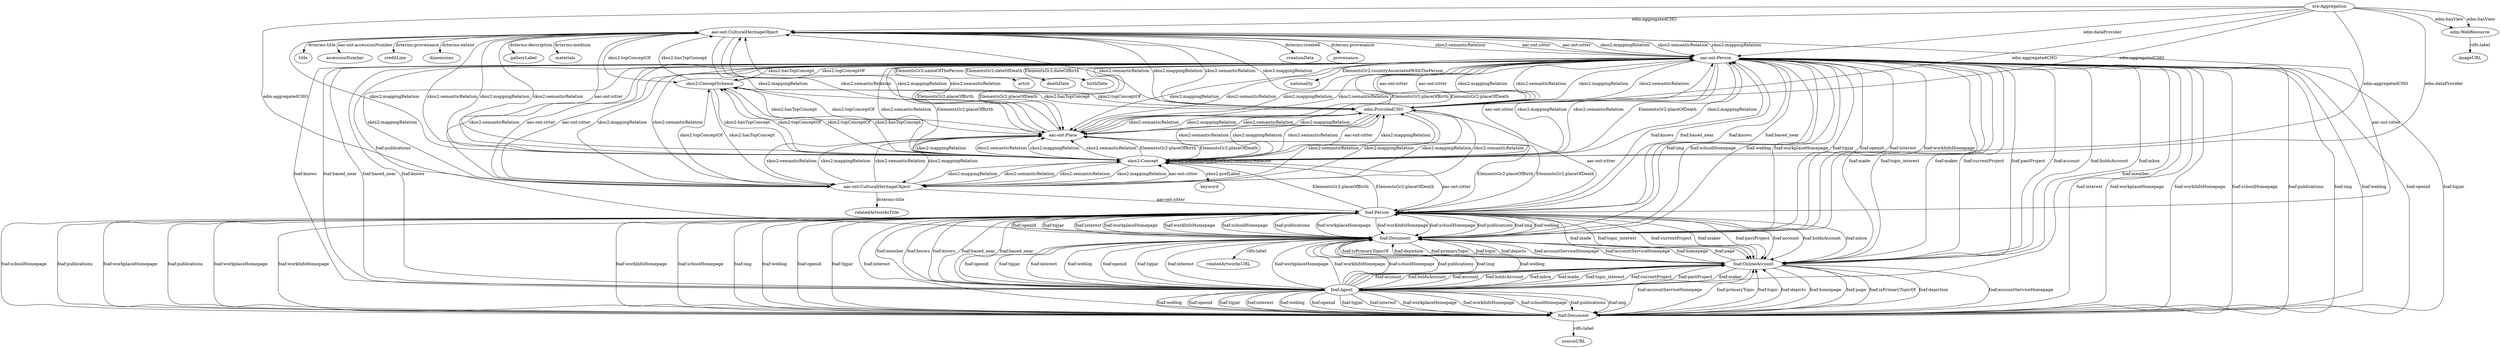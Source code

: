digraph {
  creationDate [type=attribute_name,label=creationDate]
  "aac-ont:CulturalHeritageObject1" [type=class_uri,label="aac-ont:CulturalHeritageObject"]
  provenance [type=attribute_name,label=provenance]
  imageURL [type=attribute_name,label=imageURL]
  "edm:WebResource1" [type=class_uri,label="edm:WebResource"]
  relatedArtworksURL [type=attribute_name,label=relatedArtworksURL]
  "foaf:Document1" [type=class_uri,label="foaf:Document"]
  title [type=attribute_name,label=title]
  sourceURL [type=attribute_name,label=sourceURL]
  "foaf:Document2" [type=class_uri,label="foaf:Document"]
  accessionNumber [type=attribute_name,label=accessionNumber]
  creditLine [type=attribute_name,label=creditLine]
  relatedArtworksTitle [type=attribute_name,label=relatedArtworksTitle]
  "aac-ont:CulturalHeritageObject2" [type=class_uri,label="aac-ont:CulturalHeritageObject"]
  dimensions [type=attribute_name,label=dimensions]
  artist [type=attribute_name,label=artist]
  "aac-ont:Person1" [type=class_uri,label="aac-ont:Person"]
  deathDate [type=attribute_name,label=deathDate]
  galleryLabel [type=attribute_name,label=galleryLabel]
  birthDate [type=attribute_name,label=birthDate]
  materials [type=attribute_name,label=materials]
  keyword [type=attribute_name,label=keyword]
  "skos2:Concept1" [type=class_uri,label="skos2:Concept"]
  nationality [type=attribute_name,label=nationality]
  "ore:Aggregation" [type=class_uri,label="ore:Aggregation"]
  "foaf:Person" [type=class_uri,label="foaf:Person"]
  "foaf:Agent" [type=class_uri,label="foaf:Agent"]
  "foaf:OnlineAccount" [type=class_uri,label="foaf:OnlineAccount"]
  "aac-ont:Place" [type=class_uri,label="aac-ont:Place"]
  "edm:ProvidedCHO" [type=class_uri,label="edm:ProvidedCHO"]
  "skos2:ConceptScheme" [type=class_uri,label="skos2:ConceptScheme"]
  "aac-ont:CulturalHeritageObject1" -> creationDate [label="dcterms:created",type=st_property_uri]
  "aac-ont:CulturalHeritageObject1" -> provenance [label="dcterms:provenance",type=st_property_uri]
  "edm:WebResource1" -> imageURL [label="rdfs:label",type=st_property_uri]
  "foaf:Document1" -> relatedArtworksURL [label="rdfs:label",type=st_property_uri]
  "aac-ont:CulturalHeritageObject1" -> title [label="dcterms:title",type=st_property_uri]
  "foaf:Document2" -> sourceURL [label="rdfs:label",type=st_property_uri]
  "aac-ont:CulturalHeritageObject1" -> accessionNumber [label="aac-ont:accessionNumber",type=st_property_uri]
  "aac-ont:CulturalHeritageObject1" -> creditLine [label="dcterms:provenance",type=st_property_uri]
  "aac-ont:CulturalHeritageObject2" -> relatedArtworksTitle [label="dcterms:title",type=st_property_uri]
  "aac-ont:CulturalHeritageObject1" -> dimensions [label="dcterms:extent",type=st_property_uri]
  "aac-ont:Person1" -> artist [label="ElementsGr2:nameOfThePerson",type=st_property_uri]
  "aac-ont:Person1" -> deathDate [label="ElementsGr2:dateOfDeath",type=st_property_uri]
  "aac-ont:CulturalHeritageObject1" -> galleryLabel [label="dcterms:description",type=st_property_uri]
  "aac-ont:Person1" -> birthDate [label="ElementsGr2:dateOfBirth",type=st_property_uri]
  "aac-ont:CulturalHeritageObject1" -> materials [label="dcterms:medium",type=st_property_uri]
  "skos2:Concept1" -> keyword [label="skos2:prefLabel",type=st_property_uri]
  "aac-ont:Person1" -> nationality [label="ElementsGr2:countryAssociatedWithThePerson",type=st_property_uri]
  "aac-ont:CulturalHeritageObject1" -> "aac-ont:Person1" [label="aac-ont:sitter",type=direct_property_uri,weight=1]
  "aac-ont:CulturalHeritageObject2" -> "aac-ont:Person1" [label="aac-ont:sitter",type=direct_property_uri,weight=1]
  "ore:Aggregation" -> "edm:WebResource1" [label="edm:hasView",type=direct_property_uri,weight=1]
  "foaf:Person" -> "foaf:Document1" [label="foaf:workplaceHomepage",type=direct_property_uri,weight=1]
  "foaf:Person" -> "foaf:Document2" [label="foaf:workplaceHomepage",type=direct_property_uri,weight=1]
  "foaf:Person" -> "foaf:Document1" [label="foaf:workInfoHomepage",type=direct_property_uri,weight=1]
  "foaf:Person" -> "foaf:Document2" [label="foaf:workInfoHomepage",type=direct_property_uri,weight=1]
  "foaf:Person" -> "foaf:Document1" [label="foaf:schoolHomepage",type=direct_property_uri,weight=1]
  "foaf:Person" -> "foaf:Document2" [label="foaf:schoolHomepage",type=direct_property_uri,weight=1]
  "foaf:Person" -> "foaf:Document1" [label="foaf:publications",type=direct_property_uri,weight=1]
  "foaf:Person" -> "foaf:Document2" [label="foaf:publications",type=direct_property_uri,weight=1]
  "foaf:Agent" -> "foaf:Document1" [label="foaf:weblog",type=direct_property_uri,weight=1]
  "foaf:Agent" -> "foaf:Document2" [label="foaf:weblog",type=direct_property_uri,weight=1]
  "foaf:Agent" -> "foaf:Document1" [label="foaf:openid",type=direct_property_uri,weight=1]
  "foaf:Agent" -> "foaf:Document2" [label="foaf:openid",type=direct_property_uri,weight=1]
  "foaf:Agent" -> "foaf:Document1" [label="foaf:tipjar",type=direct_property_uri,weight=1]
  "foaf:Agent" -> "foaf:Document2" [label="foaf:tipjar",type=direct_property_uri,weight=1]
  "foaf:Agent" -> "foaf:Document1" [label="foaf:interest",type=direct_property_uri,weight=1]
  "foaf:Agent" -> "foaf:Document2" [label="foaf:interest",type=direct_property_uri,weight=1]
  "foaf:OnlineAccount" -> "foaf:Document1" [label="foaf:accountServiceHomepage",type=direct_property_uri,weight=1]
  "foaf:OnlineAccount" -> "foaf:Document2" [label="foaf:accountServiceHomepage",type=direct_property_uri,weight=1]
  "aac-ont:Person1" -> "aac-ont:Place" [label="ElementsGr2:placeOfBirth",type=direct_property_uri,weight=1]
  "aac-ont:Person1" -> "aac-ont:Place" [label="ElementsGr2:placeOfDeath",type=direct_property_uri,weight=1]
  "edm:ProvidedCHO" -> "aac-ont:Person1" [label="aac-ont:sitter",type=direct_property_uri,weight=1]
  "skos2:Concept1" -> "skos2:Concept1" [label="skos2:mappingRelation",type=direct_property_uri,weight=1]
  "skos2:Concept1" -> "skos2:Concept1" [label="skos2:semanticRelation",type=direct_property_uri,weight=1]
  "skos2:Concept1" -> "skos2:ConceptScheme" [label="skos2:topConceptOf",type=direct_property_uri,weight=1]
  "skos2:ConceptScheme" -> "skos2:Concept1" [label="skos2:hasTopConcept",type=direct_property_uri,weight=1]
  "ore:Aggregation" -> "edm:ProvidedCHO" [label="edm:aggregatedCHO",type=direct_property_uri,weight=1]
  "foaf:Person" -> "foaf:Person" [label="foaf:knows",type=direct_property_uri,weight=1]
  "foaf:Agent" -> "foaf:OnlineAccount" [label="foaf:account",type=direct_property_uri,weight=1]
  "foaf:Agent" -> "foaf:OnlineAccount" [label="foaf:holdsAccount",type=direct_property_uri,weight=1]
  "aac-ont:CulturalHeritageObject1" -> "aac-ont:Person1" [label="aac-ont:sitter",type=inherited,weight=4]
  "aac-ont:CulturalHeritageObject2" -> "aac-ont:Person1" [label="aac-ont:sitter",type=inherited,weight=4]
  "aac-ont:CulturalHeritageObject1" -> "aac-ont:Person1" [label="skos2:mappingRelation",type=inherited,weight=4]
  "aac-ont:CulturalHeritageObject2" -> "aac-ont:Person1" [label="skos2:mappingRelation",type=inherited,weight=4]
  "aac-ont:CulturalHeritageObject1" -> "aac-ont:Person1" [label="skos2:semanticRelation",type=inherited,weight=4]
  "aac-ont:CulturalHeritageObject2" -> "aac-ont:Person1" [label="skos2:semanticRelation",type=inherited,weight=4]
  "aac-ont:CulturalHeritageObject1" -> "skos2:Concept1" [label="aac-ont:sitter",type=inherited,weight=4]
  "aac-ont:CulturalHeritageObject2" -> "skos2:Concept1" [label="aac-ont:sitter",type=inherited,weight=4]
  "aac-ont:CulturalHeritageObject1" -> "skos2:Concept1" [label="skos2:mappingRelation",type=inherited,weight=4]
  "aac-ont:CulturalHeritageObject2" -> "skos2:Concept1" [label="skos2:mappingRelation",type=inherited,weight=4]
  "aac-ont:CulturalHeritageObject1" -> "skos2:Concept1" [label="skos2:semanticRelation",type=inherited,weight=4]
  "aac-ont:CulturalHeritageObject2" -> "skos2:Concept1" [label="skos2:semanticRelation",type=inherited,weight=4]
  "aac-ont:CulturalHeritageObject1" -> "foaf:Person" [label="aac-ont:sitter",type=inherited,weight=4]
  "aac-ont:CulturalHeritageObject2" -> "foaf:Person" [label="aac-ont:sitter",type=inherited,weight=4]
  "aac-ont:CulturalHeritageObject1" -> "aac-ont:Place" [label="skos2:mappingRelation",type=inherited,weight=4]
  "aac-ont:CulturalHeritageObject2" -> "aac-ont:Place" [label="skos2:mappingRelation",type=inherited,weight=4]
  "aac-ont:CulturalHeritageObject1" -> "aac-ont:Place" [label="skos2:semanticRelation",type=inherited,weight=4]
  "aac-ont:CulturalHeritageObject2" -> "aac-ont:Place" [label="skos2:semanticRelation",type=inherited,weight=4]
  "aac-ont:CulturalHeritageObject1" -> "edm:ProvidedCHO" [label="skos2:mappingRelation",type=inherited,weight=4]
  "aac-ont:CulturalHeritageObject2" -> "edm:ProvidedCHO" [label="skos2:mappingRelation",type=inherited,weight=4]
  "aac-ont:CulturalHeritageObject1" -> "edm:ProvidedCHO" [label="skos2:semanticRelation",type=inherited,weight=4]
  "aac-ont:CulturalHeritageObject2" -> "edm:ProvidedCHO" [label="skos2:semanticRelation",type=inherited,weight=4]
  "aac-ont:CulturalHeritageObject1" -> "skos2:ConceptScheme" [label="skos2:topConceptOf",type=inherited,weight=4]
  "aac-ont:CulturalHeritageObject2" -> "skos2:ConceptScheme" [label="skos2:topConceptOf",type=inherited,weight=4]
  "foaf:Document1" -> "foaf:OnlineAccount" [label="foaf:primaryTopic",type=inherited,weight=4]
  "foaf:Document2" -> "foaf:OnlineAccount" [label="foaf:primaryTopic",type=inherited,weight=4]
  "foaf:Document1" -> "foaf:OnlineAccount" [label="foaf:topic",type=inherited,weight=4]
  "foaf:Document2" -> "foaf:OnlineAccount" [label="foaf:topic",type=inherited,weight=4]
  "foaf:Document1" -> "foaf:OnlineAccount" [label="foaf:depicts",type=inherited,weight=4]
  "foaf:Document2" -> "foaf:OnlineAccount" [label="foaf:depicts",type=inherited,weight=4]
  "aac-ont:Person1" -> "aac-ont:CulturalHeritageObject1" [label="skos2:mappingRelation",type=inherited,weight=4]
  "aac-ont:Person1" -> "aac-ont:CulturalHeritageObject2" [label="skos2:mappingRelation",type=inherited,weight=4]
  "aac-ont:Person1" -> "aac-ont:CulturalHeritageObject1" [label="skos2:semanticRelation",type=inherited,weight=4]
  "aac-ont:Person1" -> "aac-ont:CulturalHeritageObject2" [label="skos2:semanticRelation",type=inherited,weight=4]
  "aac-ont:Person1" -> "foaf:Document1" [label="foaf:workplaceHomepage",type=inherited,weight=4]
  "aac-ont:Person1" -> "foaf:Document2" [label="foaf:workplaceHomepage",type=inherited,weight=4]
  "aac-ont:Person1" -> "foaf:Document1" [label="foaf:workInfoHomepage",type=inherited,weight=4]
  "aac-ont:Person1" -> "foaf:Document2" [label="foaf:workInfoHomepage",type=inherited,weight=4]
  "aac-ont:Person1" -> "foaf:Document1" [label="foaf:schoolHomepage",type=inherited,weight=4]
  "aac-ont:Person1" -> "foaf:Document2" [label="foaf:schoolHomepage",type=inherited,weight=4]
  "aac-ont:Person1" -> "foaf:Document1" [label="foaf:publications",type=inherited,weight=4]
  "aac-ont:Person1" -> "foaf:Document2" [label="foaf:publications",type=inherited,weight=4]
  "aac-ont:Person1" -> "foaf:Document1" [label="foaf:img",type=inherited,weight=4]
  "aac-ont:Person1" -> "foaf:Document2" [label="foaf:img",type=inherited,weight=4]
  "aac-ont:Person1" -> "foaf:Document1" [label="foaf:weblog",type=inherited,weight=4]
  "aac-ont:Person1" -> "foaf:Document2" [label="foaf:weblog",type=inherited,weight=4]
  "aac-ont:Person1" -> "foaf:Document1" [label="foaf:openid",type=inherited,weight=4]
  "aac-ont:Person1" -> "foaf:Document2" [label="foaf:openid",type=inherited,weight=4]
  "aac-ont:Person1" -> "foaf:Document1" [label="foaf:tipjar",type=inherited,weight=4]
  "aac-ont:Person1" -> "foaf:Document2" [label="foaf:tipjar",type=inherited,weight=4]
  "aac-ont:Person1" -> "foaf:Document1" [label="foaf:interest",type=inherited,weight=4]
  "aac-ont:Person1" -> "foaf:Document2" [label="foaf:interest",type=inherited,weight=4]
  "aac-ont:Person1" -> "skos2:Concept1" [label="ElementsGr2:placeOfBirth",type=inherited,weight=4]
  "aac-ont:Person1" -> "skos2:Concept1" [label="ElementsGr2:placeOfDeath",type=inherited,weight=4]
  "aac-ont:Person1" -> "skos2:Concept1" [label="skos2:mappingRelation",type=inherited,weight=4]
  "aac-ont:Person1" -> "skos2:Concept1" [label="skos2:semanticRelation",type=inherited,weight=4]
  "aac-ont:Person1" -> "foaf:Person" [label="foaf:knows",type=inherited,weight=4]
  "aac-ont:Person1" -> "foaf:Person" [label="foaf:based_near",type=inherited,weight=4]
  "aac-ont:Person1" -> "foaf:Agent" [label="foaf:knows",type=inherited,weight=4]
  "aac-ont:Person1" -> "foaf:Agent" [label="foaf:based_near",type=inherited,weight=4]
  "aac-ont:Person1" -> "foaf:OnlineAccount" [label="foaf:currentProject",type=inherited,weight=4]
  "aac-ont:Person1" -> "foaf:OnlineAccount" [label="foaf:pastProject",type=inherited,weight=4]
  "aac-ont:Person1" -> "foaf:OnlineAccount" [label="foaf:account",type=inherited,weight=4]
  "aac-ont:Person1" -> "foaf:OnlineAccount" [label="foaf:holdsAccount",type=inherited,weight=4]
  "aac-ont:Person1" -> "foaf:OnlineAccount" [label="foaf:mbox",type=inherited,weight=4]
  "aac-ont:Person1" -> "foaf:OnlineAccount" [label="foaf:made",type=inherited,weight=4]
  "aac-ont:Person1" -> "foaf:OnlineAccount" [label="foaf:topic_interest",type=inherited,weight=4]
  "aac-ont:Person1" -> "aac-ont:Place" [label="ElementsGr2:placeOfBirth",type=inherited,weight=4]
  "aac-ont:Person1" -> "aac-ont:Place" [label="ElementsGr2:placeOfDeath",type=inherited,weight=4]
  "aac-ont:Person1" -> "aac-ont:Place" [label="skos2:mappingRelation",type=inherited,weight=4]
  "aac-ont:Person1" -> "aac-ont:Place" [label="skos2:semanticRelation",type=inherited,weight=4]
  "aac-ont:Person1" -> "edm:ProvidedCHO" [label="skos2:mappingRelation",type=inherited,weight=4]
  "aac-ont:Person1" -> "edm:ProvidedCHO" [label="skos2:semanticRelation",type=inherited,weight=4]
  "aac-ont:Person1" -> "skos2:ConceptScheme" [label="skos2:topConceptOf",type=inherited,weight=4]
  "skos2:Concept1" -> "aac-ont:CulturalHeritageObject1" [label="skos2:mappingRelation",type=inherited,weight=4]
  "skos2:Concept1" -> "aac-ont:CulturalHeritageObject2" [label="skos2:mappingRelation",type=inherited,weight=4]
  "skos2:Concept1" -> "aac-ont:CulturalHeritageObject1" [label="skos2:semanticRelation",type=inherited,weight=4]
  "skos2:Concept1" -> "aac-ont:CulturalHeritageObject2" [label="skos2:semanticRelation",type=inherited,weight=4]
  "skos2:Concept1" -> "aac-ont:Person1" [label="skos2:mappingRelation",type=inherited,weight=4]
  "skos2:Concept1" -> "aac-ont:Person1" [label="skos2:semanticRelation",type=inherited,weight=4]
  "skos2:Concept1" -> "aac-ont:Person1" [label="aac-ont:sitter",type=inherited,weight=4]
  "skos2:Concept1" -> "foaf:Person" [label="aac-ont:sitter",type=inherited,weight=4]
  "skos2:Concept1" -> "aac-ont:Place" [label="skos2:mappingRelation",type=inherited,weight=4]
  "skos2:Concept1" -> "aac-ont:Place" [label="skos2:semanticRelation",type=inherited,weight=4]
  "skos2:Concept1" -> "aac-ont:Place" [label="ElementsGr2:placeOfBirth",type=inherited,weight=4]
  "skos2:Concept1" -> "aac-ont:Place" [label="ElementsGr2:placeOfDeath",type=inherited,weight=4]
  "skos2:Concept1" -> "edm:ProvidedCHO" [label="skos2:mappingRelation",type=inherited,weight=4]
  "skos2:Concept1" -> "edm:ProvidedCHO" [label="skos2:semanticRelation",type=inherited,weight=4]
  "skos2:Concept1" -> "skos2:ConceptScheme" [label="skos2:topConceptOf",type=inherited,weight=4]
  "ore:Aggregation" -> "aac-ont:CulturalHeritageObject1" [label="edm:aggregatedCHO",type=inherited,weight=4]
  "ore:Aggregation" -> "aac-ont:CulturalHeritageObject2" [label="edm:aggregatedCHO",type=inherited,weight=4]
  "ore:Aggregation" -> "edm:WebResource1" [label="edm:hasView",type=inherited,weight=4]
  "ore:Aggregation" -> "aac-ont:Person1" [label="edm:dataProvider",type=inherited,weight=4]
  "ore:Aggregation" -> "skos2:Concept1" [label="edm:aggregatedCHO",type=inherited,weight=4]
  "ore:Aggregation" -> "skos2:Concept1" [label="edm:dataProvider",type=inherited,weight=4]
  "ore:Aggregation" -> "edm:ProvidedCHO" [label="edm:aggregatedCHO",type=inherited,weight=4]
  "foaf:Person" -> "foaf:Document1" [label="foaf:workplaceHomepage",type=inherited,weight=4]
  "foaf:Person" -> "foaf:Document2" [label="foaf:workplaceHomepage",type=inherited,weight=4]
  "foaf:Person" -> "foaf:Document1" [label="foaf:workInfoHomepage",type=inherited,weight=4]
  "foaf:Person" -> "foaf:Document2" [label="foaf:workInfoHomepage",type=inherited,weight=4]
  "foaf:Person" -> "foaf:Document1" [label="foaf:schoolHomepage",type=inherited,weight=4]
  "foaf:Person" -> "foaf:Document2" [label="foaf:schoolHomepage",type=inherited,weight=4]
  "foaf:Person" -> "foaf:Document1" [label="foaf:publications",type=inherited,weight=4]
  "foaf:Person" -> "foaf:Document2" [label="foaf:publications",type=inherited,weight=4]
  "foaf:Person" -> "foaf:Document1" [label="foaf:img",type=inherited,weight=4]
  "foaf:Person" -> "foaf:Document2" [label="foaf:img",type=inherited,weight=4]
  "foaf:Person" -> "foaf:Document1" [label="foaf:weblog",type=inherited,weight=4]
  "foaf:Person" -> "foaf:Document2" [label="foaf:weblog",type=inherited,weight=4]
  "foaf:Person" -> "foaf:Document1" [label="foaf:openid",type=inherited,weight=4]
  "foaf:Person" -> "foaf:Document2" [label="foaf:openid",type=inherited,weight=4]
  "foaf:Person" -> "foaf:Document1" [label="foaf:tipjar",type=inherited,weight=4]
  "foaf:Person" -> "foaf:Document2" [label="foaf:tipjar",type=inherited,weight=4]
  "foaf:Person" -> "foaf:Document1" [label="foaf:interest",type=inherited,weight=4]
  "foaf:Person" -> "foaf:Document2" [label="foaf:interest",type=inherited,weight=4]
  "foaf:Person" -> "aac-ont:Person1" [label="foaf:knows",type=inherited,weight=4]
  "foaf:Person" -> "aac-ont:Person1" [label="foaf:based_near",type=inherited,weight=4]
  "foaf:Person" -> "skos2:Concept1" [label="ElementsGr2:placeOfBirth",type=inherited,weight=4]
  "foaf:Person" -> "skos2:Concept1" [label="ElementsGr2:placeOfDeath",type=inherited,weight=4]
  "foaf:Person" -> "foaf:Agent" [label="foaf:knows",type=inherited,weight=4]
  "foaf:Person" -> "foaf:Agent" [label="foaf:based_near",type=inherited,weight=4]
  "foaf:Person" -> "foaf:OnlineAccount" [label="foaf:currentProject",type=inherited,weight=4]
  "foaf:Person" -> "foaf:OnlineAccount" [label="foaf:pastProject",type=inherited,weight=4]
  "foaf:Person" -> "foaf:OnlineAccount" [label="foaf:account",type=inherited,weight=4]
  "foaf:Person" -> "foaf:OnlineAccount" [label="foaf:holdsAccount",type=inherited,weight=4]
  "foaf:Person" -> "foaf:OnlineAccount" [label="foaf:mbox",type=inherited,weight=4]
  "foaf:Person" -> "foaf:OnlineAccount" [label="foaf:made",type=inherited,weight=4]
  "foaf:Person" -> "foaf:OnlineAccount" [label="foaf:topic_interest",type=inherited,weight=4]
  "foaf:Person" -> "aac-ont:Place" [label="ElementsGr2:placeOfBirth",type=inherited,weight=4]
  "foaf:Person" -> "aac-ont:Place" [label="ElementsGr2:placeOfDeath",type=inherited,weight=4]
  "foaf:Agent" -> "foaf:Document1" [label="foaf:weblog",type=inherited,weight=4]
  "foaf:Agent" -> "foaf:Document2" [label="foaf:weblog",type=inherited,weight=4]
  "foaf:Agent" -> "foaf:Document1" [label="foaf:openid",type=inherited,weight=4]
  "foaf:Agent" -> "foaf:Document2" [label="foaf:openid",type=inherited,weight=4]
  "foaf:Agent" -> "foaf:Document1" [label="foaf:tipjar",type=inherited,weight=4]
  "foaf:Agent" -> "foaf:Document2" [label="foaf:tipjar",type=inherited,weight=4]
  "foaf:Agent" -> "foaf:Document1" [label="foaf:interest",type=inherited,weight=4]
  "foaf:Agent" -> "foaf:Document2" [label="foaf:interest",type=inherited,weight=4]
  "foaf:Agent" -> "foaf:Document1" [label="foaf:workplaceHomepage",type=inherited,weight=4]
  "foaf:Agent" -> "foaf:Document2" [label="foaf:workplaceHomepage",type=inherited,weight=4]
  "foaf:Agent" -> "foaf:Document1" [label="foaf:workInfoHomepage",type=inherited,weight=4]
  "foaf:Agent" -> "foaf:Document2" [label="foaf:workInfoHomepage",type=inherited,weight=4]
  "foaf:Agent" -> "foaf:Document1" [label="foaf:schoolHomepage",type=inherited,weight=4]
  "foaf:Agent" -> "foaf:Document2" [label="foaf:schoolHomepage",type=inherited,weight=4]
  "foaf:Agent" -> "foaf:Document1" [label="foaf:publications",type=inherited,weight=4]
  "foaf:Agent" -> "foaf:Document2" [label="foaf:publications",type=inherited,weight=4]
  "foaf:Agent" -> "foaf:Document1" [label="foaf:img",type=inherited,weight=4]
  "foaf:Agent" -> "foaf:Document2" [label="foaf:img",type=inherited,weight=4]
  "foaf:Agent" -> "aac-ont:Person1" [label="foaf:knows",type=inherited,weight=4]
  "foaf:Agent" -> "aac-ont:Person1" [label="foaf:based_near",type=inherited,weight=4]
  "foaf:Agent" -> "aac-ont:Person1" [label="foaf:member",type=inherited,weight=4]
  "foaf:Agent" -> "foaf:Person" [label="foaf:knows",type=inherited,weight=4]
  "foaf:Agent" -> "foaf:Person" [label="foaf:based_near",type=inherited,weight=4]
  "foaf:Agent" -> "foaf:Person" [label="foaf:member",type=inherited,weight=4]
  "foaf:Agent" -> "foaf:OnlineAccount" [label="foaf:account",type=inherited,weight=4]
  "foaf:Agent" -> "foaf:OnlineAccount" [label="foaf:holdsAccount",type=inherited,weight=4]
  "foaf:Agent" -> "foaf:OnlineAccount" [label="foaf:mbox",type=inherited,weight=4]
  "foaf:Agent" -> "foaf:OnlineAccount" [label="foaf:made",type=inherited,weight=4]
  "foaf:Agent" -> "foaf:OnlineAccount" [label="foaf:topic_interest",type=inherited,weight=4]
  "foaf:Agent" -> "foaf:OnlineAccount" [label="foaf:currentProject",type=inherited,weight=4]
  "foaf:Agent" -> "foaf:OnlineAccount" [label="foaf:pastProject",type=inherited,weight=4]
  "foaf:OnlineAccount" -> "foaf:Document1" [label="foaf:accountServiceHomepage",type=inherited,weight=4]
  "foaf:OnlineAccount" -> "foaf:Document2" [label="foaf:accountServiceHomepage",type=inherited,weight=4]
  "foaf:OnlineAccount" -> "foaf:Document1" [label="foaf:homepage",type=inherited,weight=4]
  "foaf:OnlineAccount" -> "foaf:Document2" [label="foaf:homepage",type=inherited,weight=4]
  "foaf:OnlineAccount" -> "foaf:Document1" [label="foaf:page",type=inherited,weight=4]
  "foaf:OnlineAccount" -> "foaf:Document2" [label="foaf:page",type=inherited,weight=4]
  "foaf:OnlineAccount" -> "foaf:Document1" [label="foaf:isPrimaryTopicOf",type=inherited,weight=4]
  "foaf:OnlineAccount" -> "foaf:Document2" [label="foaf:isPrimaryTopicOf",type=inherited,weight=4]
  "foaf:OnlineAccount" -> "foaf:Document1" [label="foaf:depiction",type=inherited,weight=4]
  "foaf:OnlineAccount" -> "foaf:Document2" [label="foaf:depiction",type=inherited,weight=4]
  "foaf:OnlineAccount" -> "aac-ont:Person1" [label="foaf:maker",type=inherited,weight=4]
  "foaf:OnlineAccount" -> "foaf:Person" [label="foaf:maker",type=inherited,weight=4]
  "foaf:OnlineAccount" -> "foaf:Agent" [label="foaf:maker",type=inherited,weight=4]
  "aac-ont:Place" -> "aac-ont:CulturalHeritageObject1" [label="skos2:mappingRelation",type=inherited,weight=4]
  "aac-ont:Place" -> "aac-ont:CulturalHeritageObject2" [label="skos2:mappingRelation",type=inherited,weight=4]
  "aac-ont:Place" -> "aac-ont:CulturalHeritageObject1" [label="skos2:semanticRelation",type=inherited,weight=4]
  "aac-ont:Place" -> "aac-ont:CulturalHeritageObject2" [label="skos2:semanticRelation",type=inherited,weight=4]
  "aac-ont:Place" -> "aac-ont:Person1" [label="skos2:mappingRelation",type=inherited,weight=4]
  "aac-ont:Place" -> "aac-ont:Person1" [label="skos2:semanticRelation",type=inherited,weight=4]
  "aac-ont:Place" -> "skos2:Concept1" [label="skos2:mappingRelation",type=inherited,weight=4]
  "aac-ont:Place" -> "skos2:Concept1" [label="skos2:semanticRelation",type=inherited,weight=4]
  "aac-ont:Place" -> "edm:ProvidedCHO" [label="skos2:mappingRelation",type=inherited,weight=4]
  "aac-ont:Place" -> "edm:ProvidedCHO" [label="skos2:semanticRelation",type=inherited,weight=4]
  "aac-ont:Place" -> "skos2:ConceptScheme" [label="skos2:topConceptOf",type=inherited,weight=4]
  "edm:ProvidedCHO" -> "aac-ont:CulturalHeritageObject1" [label="skos2:mappingRelation",type=inherited,weight=4]
  "edm:ProvidedCHO" -> "aac-ont:CulturalHeritageObject2" [label="skos2:mappingRelation",type=inherited,weight=4]
  "edm:ProvidedCHO" -> "aac-ont:CulturalHeritageObject1" [label="skos2:semanticRelation",type=inherited,weight=4]
  "edm:ProvidedCHO" -> "aac-ont:CulturalHeritageObject2" [label="skos2:semanticRelation",type=inherited,weight=4]
  "edm:ProvidedCHO" -> "aac-ont:Person1" [label="aac-ont:sitter",type=inherited,weight=4]
  "edm:ProvidedCHO" -> "aac-ont:Person1" [label="skos2:mappingRelation",type=inherited,weight=4]
  "edm:ProvidedCHO" -> "aac-ont:Person1" [label="skos2:semanticRelation",type=inherited,weight=4]
  "edm:ProvidedCHO" -> "skos2:Concept1" [label="aac-ont:sitter",type=inherited,weight=4]
  "edm:ProvidedCHO" -> "skos2:Concept1" [label="skos2:mappingRelation",type=inherited,weight=4]
  "edm:ProvidedCHO" -> "skos2:Concept1" [label="skos2:semanticRelation",type=inherited,weight=4]
  "edm:ProvidedCHO" -> "foaf:Person" [label="aac-ont:sitter",type=inherited,weight=4]
  "edm:ProvidedCHO" -> "aac-ont:Place" [label="skos2:mappingRelation",type=inherited,weight=4]
  "edm:ProvidedCHO" -> "aac-ont:Place" [label="skos2:semanticRelation",type=inherited,weight=4]
  "edm:ProvidedCHO" -> "skos2:ConceptScheme" [label="skos2:topConceptOf",type=inherited,weight=4]
  "skos2:ConceptScheme" -> "aac-ont:CulturalHeritageObject1" [label="skos2:hasTopConcept",type=inherited,weight=4]
  "skos2:ConceptScheme" -> "aac-ont:CulturalHeritageObject2" [label="skos2:hasTopConcept",type=inherited,weight=4]
  "skos2:ConceptScheme" -> "aac-ont:Person1" [label="skos2:hasTopConcept",type=inherited,weight=4]
  "skos2:ConceptScheme" -> "skos2:Concept1" [label="skos2:hasTopConcept",type=inherited,weight=4]
  "skos2:ConceptScheme" -> "aac-ont:Place" [label="skos2:hasTopConcept",type=inherited,weight=4]
  "skos2:ConceptScheme" -> "edm:ProvidedCHO" [label="skos2:hasTopConcept",type=inherited,weight=4]
}

